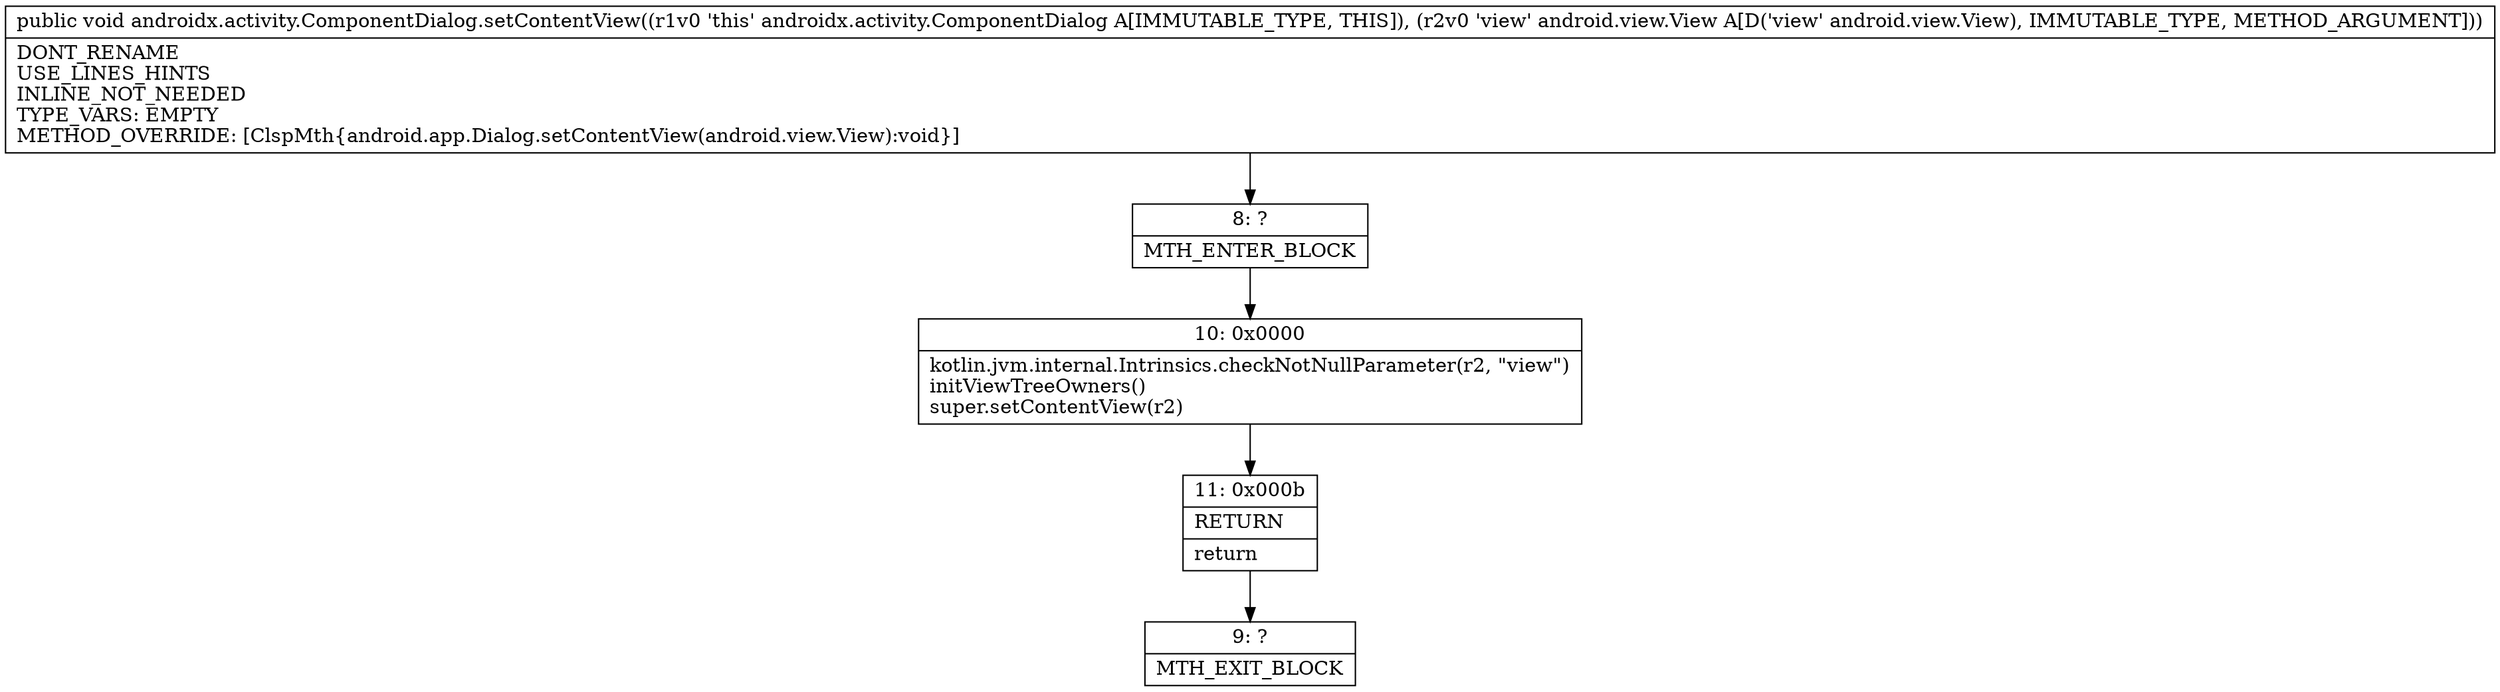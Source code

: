 digraph "CFG forandroidx.activity.ComponentDialog.setContentView(Landroid\/view\/View;)V" {
Node_8 [shape=record,label="{8\:\ ?|MTH_ENTER_BLOCK\l}"];
Node_10 [shape=record,label="{10\:\ 0x0000|kotlin.jvm.internal.Intrinsics.checkNotNullParameter(r2, \"view\")\linitViewTreeOwners()\lsuper.setContentView(r2)\l}"];
Node_11 [shape=record,label="{11\:\ 0x000b|RETURN\l|return\l}"];
Node_9 [shape=record,label="{9\:\ ?|MTH_EXIT_BLOCK\l}"];
MethodNode[shape=record,label="{public void androidx.activity.ComponentDialog.setContentView((r1v0 'this' androidx.activity.ComponentDialog A[IMMUTABLE_TYPE, THIS]), (r2v0 'view' android.view.View A[D('view' android.view.View), IMMUTABLE_TYPE, METHOD_ARGUMENT]))  | DONT_RENAME\lUSE_LINES_HINTS\lINLINE_NOT_NEEDED\lTYPE_VARS: EMPTY\lMETHOD_OVERRIDE: [ClspMth\{android.app.Dialog.setContentView(android.view.View):void\}]\l}"];
MethodNode -> Node_8;Node_8 -> Node_10;
Node_10 -> Node_11;
Node_11 -> Node_9;
}

